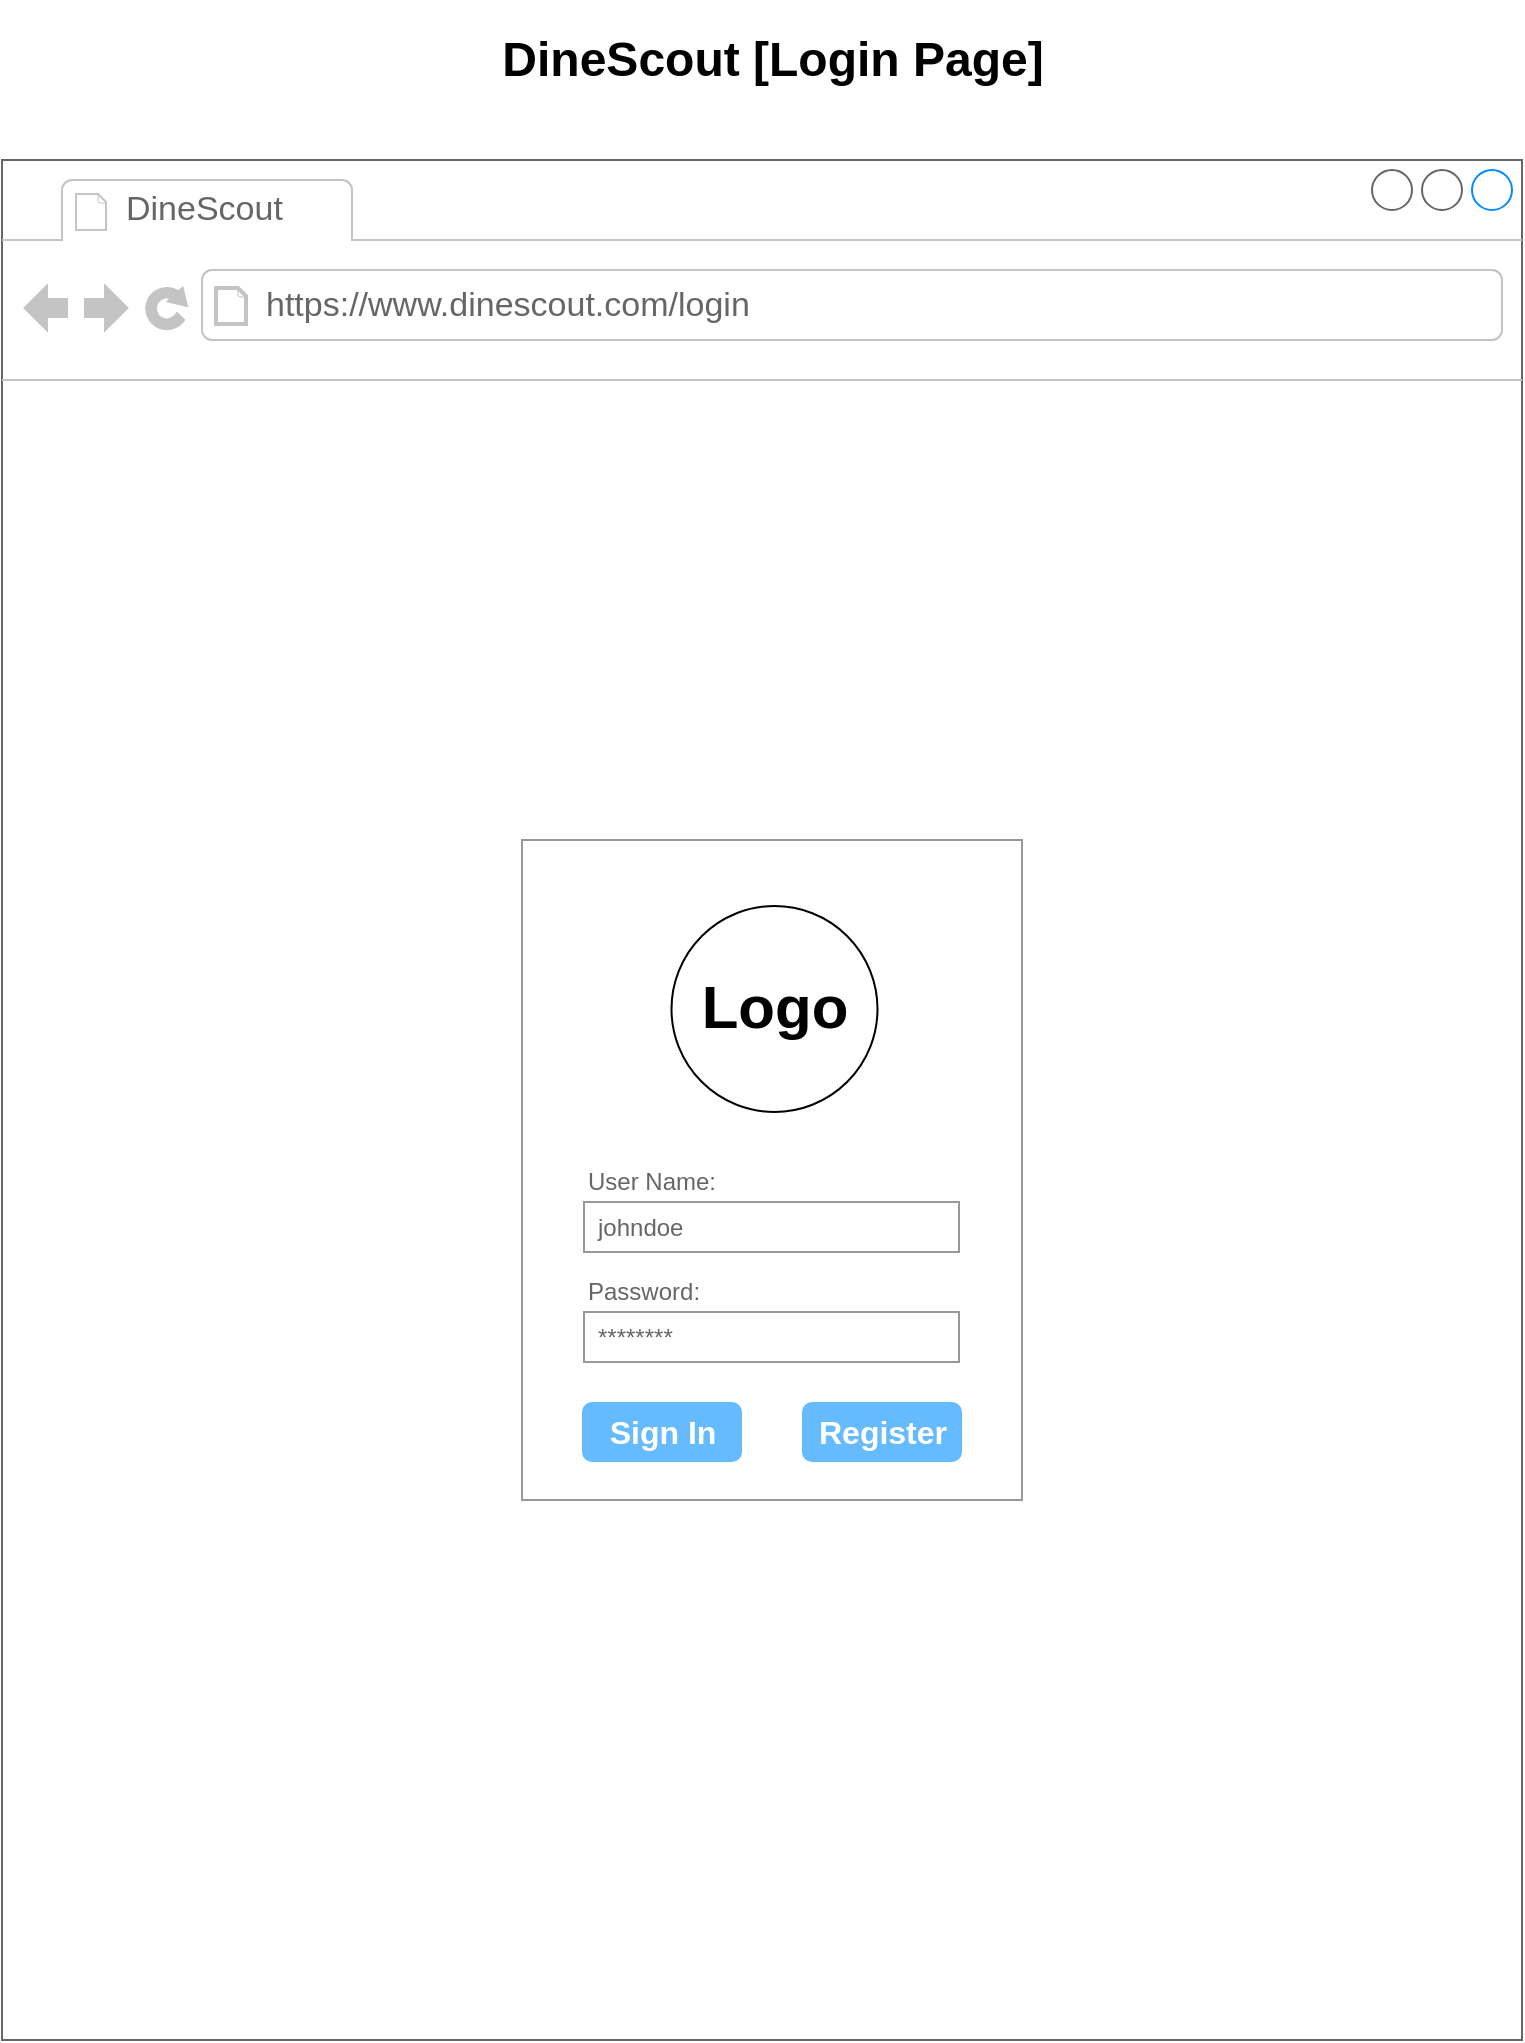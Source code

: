 <mxfile version="24.8.0">
  <diagram name="Page-1" id="vbsCWw59Q-b5dkxGNr5l">
    <mxGraphModel dx="1498" dy="1097" grid="1" gridSize="10" guides="1" tooltips="1" connect="1" arrows="1" fold="1" page="1" pageScale="1" pageWidth="850" pageHeight="1100" math="0" shadow="0">
      <root>
        <mxCell id="0" />
        <mxCell id="1" parent="0" />
        <mxCell id="fV1w_FRsYj548L4Wi9fW-1" value="" style="strokeWidth=1;shadow=0;dashed=0;align=center;html=1;shape=mxgraph.mockup.containers.browserWindow;rSize=0;strokeColor=#666666;strokeColor2=#008cff;strokeColor3=#c4c4c4;mainText=,;recursiveResize=0;" parent="1" vertex="1">
          <mxGeometry x="40" y="120" width="760" height="940" as="geometry" />
        </mxCell>
        <mxCell id="fV1w_FRsYj548L4Wi9fW-2" value="DineScout" style="strokeWidth=1;shadow=0;dashed=0;align=center;html=1;shape=mxgraph.mockup.containers.anchor;fontSize=17;fontColor=#666666;align=left;whiteSpace=wrap;" parent="fV1w_FRsYj548L4Wi9fW-1" vertex="1">
          <mxGeometry x="60" y="12" width="110" height="26" as="geometry" />
        </mxCell>
        <mxCell id="fV1w_FRsYj548L4Wi9fW-3" value="https://www.dinescout.com/login" style="strokeWidth=1;shadow=0;dashed=0;align=center;html=1;shape=mxgraph.mockup.containers.anchor;rSize=0;fontSize=17;fontColor=#666666;align=left;" parent="fV1w_FRsYj548L4Wi9fW-1" vertex="1">
          <mxGeometry x="130" y="60" width="250" height="26" as="geometry" />
        </mxCell>
        <mxCell id="fV1w_FRsYj548L4Wi9fW-4" value="" style="strokeWidth=1;shadow=0;dashed=0;align=center;html=1;shape=mxgraph.mockup.forms.rrect;rSize=0;strokeColor=#999999;fillColor=#ffffff;" parent="fV1w_FRsYj548L4Wi9fW-1" vertex="1">
          <mxGeometry x="260" y="340" width="250" height="330" as="geometry" />
        </mxCell>
        <mxCell id="fV1w_FRsYj548L4Wi9fW-5" value="" style="strokeWidth=1;shadow=0;dashed=0;align=center;html=1;shape=mxgraph.mockup.forms.anchor;fontSize=12;fontColor=#666666;align=left;resizeWidth=1;spacingLeft=0;" parent="fV1w_FRsYj548L4Wi9fW-4" vertex="1">
          <mxGeometry width="162.5" height="40" relative="1" as="geometry">
            <mxPoint x="65" y="111" as="offset" />
          </mxGeometry>
        </mxCell>
        <mxCell id="fV1w_FRsYj548L4Wi9fW-6" value="User Name:" style="strokeWidth=1;shadow=0;dashed=0;align=center;html=1;shape=mxgraph.mockup.forms.anchor;fontSize=12;fontColor=#666666;align=left;resizeWidth=1;spacingLeft=0;" parent="fV1w_FRsYj548L4Wi9fW-4" vertex="1">
          <mxGeometry width="125" height="20" relative="1" as="geometry">
            <mxPoint x="31" y="161" as="offset" />
          </mxGeometry>
        </mxCell>
        <mxCell id="fV1w_FRsYj548L4Wi9fW-7" value="johndoe" style="strokeWidth=1;shadow=0;dashed=0;align=center;html=1;shape=mxgraph.mockup.forms.rrect;rSize=0;strokeColor=#999999;fontColor=#666666;align=left;spacingLeft=5;resizeWidth=1;" parent="fV1w_FRsYj548L4Wi9fW-4" vertex="1">
          <mxGeometry width="187.5" height="25" relative="1" as="geometry">
            <mxPoint x="31" y="181" as="offset" />
          </mxGeometry>
        </mxCell>
        <mxCell id="fV1w_FRsYj548L4Wi9fW-8" value="Password:" style="strokeWidth=1;shadow=0;dashed=0;align=center;html=1;shape=mxgraph.mockup.forms.anchor;fontSize=12;fontColor=#666666;align=left;resizeWidth=1;spacingLeft=0;" parent="fV1w_FRsYj548L4Wi9fW-4" vertex="1">
          <mxGeometry width="125" height="20" relative="1" as="geometry">
            <mxPoint x="31" y="216" as="offset" />
          </mxGeometry>
        </mxCell>
        <mxCell id="fV1w_FRsYj548L4Wi9fW-9" value="********" style="strokeWidth=1;shadow=0;dashed=0;align=center;html=1;shape=mxgraph.mockup.forms.rrect;rSize=0;strokeColor=#999999;fontColor=#666666;align=left;spacingLeft=5;resizeWidth=1;" parent="fV1w_FRsYj548L4Wi9fW-4" vertex="1">
          <mxGeometry width="187.5" height="25" relative="1" as="geometry">
            <mxPoint x="31" y="236" as="offset" />
          </mxGeometry>
        </mxCell>
        <mxCell id="fV1w_FRsYj548L4Wi9fW-10" value="Sign In" style="strokeWidth=1;shadow=0;dashed=0;align=center;html=1;shape=mxgraph.mockup.forms.rrect;rSize=5;strokeColor=none;fontColor=#ffffff;fillColor=#66bbff;fontSize=16;fontStyle=1;" parent="fV1w_FRsYj548L4Wi9fW-4" vertex="1">
          <mxGeometry y="1" width="80" height="30" relative="1" as="geometry">
            <mxPoint x="30" y="-49" as="offset" />
          </mxGeometry>
        </mxCell>
        <mxCell id="fV1w_FRsYj548L4Wi9fW-11" value="" style="ellipse;whiteSpace=wrap;html=1;aspect=fixed;" parent="fV1w_FRsYj548L4Wi9fW-4" vertex="1">
          <mxGeometry x="74.75" y="33" width="103" height="103" as="geometry" />
        </mxCell>
        <mxCell id="fV1w_FRsYj548L4Wi9fW-12" value="&lt;p style=&quot;line-height: 120%;&quot;&gt;&lt;font style=&quot;font-size: 30px;&quot;&gt;Logo&lt;/font&gt;&lt;/p&gt;" style="text;strokeColor=none;fillColor=none;html=1;fontSize=24;fontStyle=1;verticalAlign=middle;align=center;" parent="fV1w_FRsYj548L4Wi9fW-4" vertex="1">
          <mxGeometry x="39.88" y="48" width="172.75" height="73" as="geometry" />
        </mxCell>
        <mxCell id="jeygk4JwfX24Car3B7re-1" value="Register" style="strokeWidth=1;shadow=0;dashed=0;align=center;html=1;shape=mxgraph.mockup.forms.rrect;rSize=5;strokeColor=none;fontColor=#ffffff;fillColor=#66bbff;fontSize=16;fontStyle=1;" vertex="1" parent="fV1w_FRsYj548L4Wi9fW-4">
          <mxGeometry x="140" y="281" width="80" height="30" as="geometry" />
        </mxCell>
        <mxCell id="fV1w_FRsYj548L4Wi9fW-13" value="DineScout [Login Page]" style="text;strokeColor=none;fillColor=none;html=1;fontSize=24;fontStyle=1;verticalAlign=middle;align=center;" parent="1" vertex="1">
          <mxGeometry x="375" y="40" width="100" height="60" as="geometry" />
        </mxCell>
      </root>
    </mxGraphModel>
  </diagram>
</mxfile>
